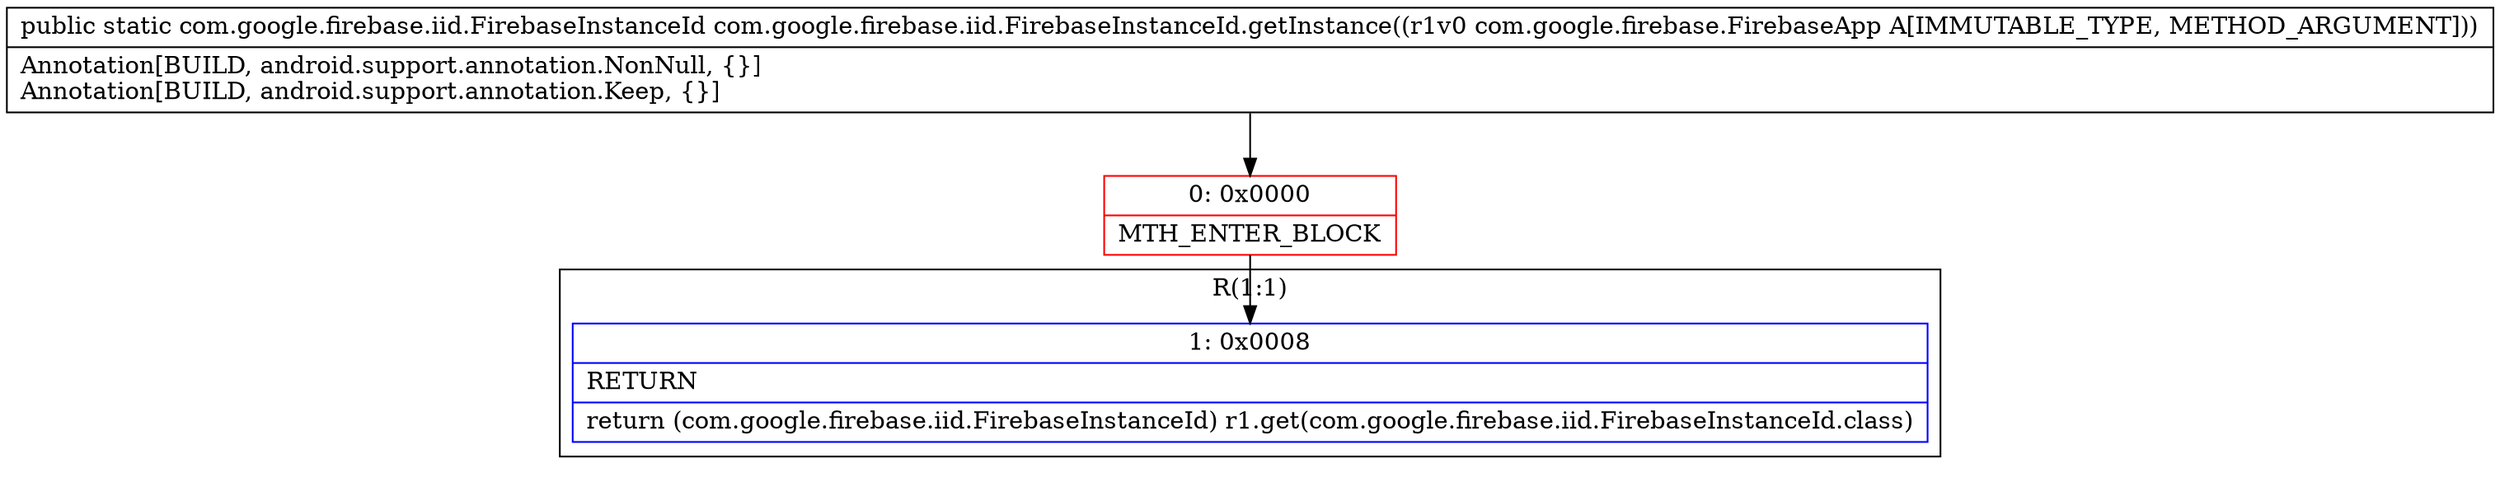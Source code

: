 digraph "CFG forcom.google.firebase.iid.FirebaseInstanceId.getInstance(Lcom\/google\/firebase\/FirebaseApp;)Lcom\/google\/firebase\/iid\/FirebaseInstanceId;" {
subgraph cluster_Region_1372802482 {
label = "R(1:1)";
node [shape=record,color=blue];
Node_1 [shape=record,label="{1\:\ 0x0008|RETURN\l|return (com.google.firebase.iid.FirebaseInstanceId) r1.get(com.google.firebase.iid.FirebaseInstanceId.class)\l}"];
}
Node_0 [shape=record,color=red,label="{0\:\ 0x0000|MTH_ENTER_BLOCK\l}"];
MethodNode[shape=record,label="{public static com.google.firebase.iid.FirebaseInstanceId com.google.firebase.iid.FirebaseInstanceId.getInstance((r1v0 com.google.firebase.FirebaseApp A[IMMUTABLE_TYPE, METHOD_ARGUMENT]))  | Annotation[BUILD, android.support.annotation.NonNull, \{\}]\lAnnotation[BUILD, android.support.annotation.Keep, \{\}]\l}"];
MethodNode -> Node_0;
Node_0 -> Node_1;
}

